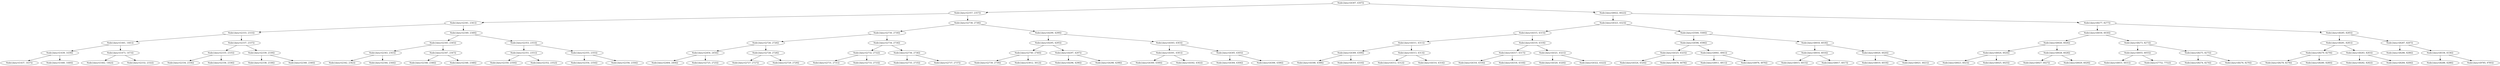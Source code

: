 digraph G{
774893764 [label="Node{data=[4307, 4307]}"]
774893764 -> 2133156760
2133156760 [label="Node{data=[2357, 2357]}"]
2133156760 -> 2123648104
2123648104 [label="Node{data=[2341, 2341]}"]
2123648104 -> 1144217128
1144217128 [label="Node{data=[2333, 2333]}"]
1144217128 -> 357253050
357253050 [label="Node{data=[1441, 1441]}"]
357253050 -> 1101440808
1101440808 [label="Node{data=[1439, 1439]}"]
1101440808 -> 487408760
487408760 [label="Node{data=[1437, 1437]}"]
1101440808 -> 1133612015
1133612015 [label="Node{data=[1440, 1440]}"]
357253050 -> 258722504
258722504 [label="Node{data=[1473, 1473]}"]
258722504 -> 2063639530
2063639530 [label="Node{data=[1442, 1442]}"]
258722504 -> 215549558
215549558 [label="Node{data=[2332, 2332]}"]
1144217128 -> 1129851633
1129851633 [label="Node{data=[2337, 2337]}"]
1129851633 -> 313820632
313820632 [label="Node{data=[2335, 2335]}"]
313820632 -> 1825926039
1825926039 [label="Node{data=[2334, 2334]}"]
313820632 -> 679164621
679164621 [label="Node{data=[2336, 2336]}"]
1129851633 -> 712413841
712413841 [label="Node{data=[2339, 2339]}"]
712413841 -> 475678786
475678786 [label="Node{data=[2338, 2338]}"]
712413841 -> 1528037773
1528037773 [label="Node{data=[2340, 2340]}"]
2123648104 -> 709424496
709424496 [label="Node{data=[2349, 2349]}"]
709424496 -> 875829426
875829426 [label="Node{data=[2345, 2345]}"]
875829426 -> 2053266990
2053266990 [label="Node{data=[2343, 2343]}"]
2053266990 -> 25239686
25239686 [label="Node{data=[2342, 2342]}"]
2053266990 -> 1821353651
1821353651 [label="Node{data=[2344, 2344]}"]
875829426 -> 2028655128
2028655128 [label="Node{data=[2347, 2347]}"]
2028655128 -> 269578245
269578245 [label="Node{data=[2346, 2346]}"]
2028655128 -> 404551569
404551569 [label="Node{data=[2348, 2348]}"]
709424496 -> 163016735
163016735 [label="Node{data=[2353, 2353]}"]
163016735 -> 660805923
660805923 [label="Node{data=[2351, 2351]}"]
660805923 -> 1021953170
1021953170 [label="Node{data=[2350, 2350]}"]
660805923 -> 1136004321
1136004321 [label="Node{data=[2352, 2352]}"]
163016735 -> 1899215616
1899215616 [label="Node{data=[2355, 2355]}"]
1899215616 -> 1311116804
1311116804 [label="Node{data=[2354, 2354]}"]
1899215616 -> 1008311814
1008311814 [label="Node{data=[2356, 2356]}"]
2133156760 -> 1329290336
1329290336 [label="Node{data=[2738, 2738]}"]
1329290336 -> 599524668
599524668 [label="Node{data=[2730, 2730]}"]
599524668 -> 1570011489
1570011489 [label="Node{data=[2726, 2726]}"]
1570011489 -> 755840379
755840379 [label="Node{data=[2454, 2454]}"]
755840379 -> 943764710
943764710 [label="Node{data=[2404, 2404]}"]
755840379 -> 2065093431
2065093431 [label="Node{data=[2725, 2725]}"]
1570011489 -> 95941189
95941189 [label="Node{data=[2728, 2728]}"]
95941189 -> 1096132965
1096132965 [label="Node{data=[2727, 2727]}"]
95941189 -> 2081411629
2081411629 [label="Node{data=[2729, 2729]}"]
599524668 -> 827144688
827144688 [label="Node{data=[2734, 2734]}"]
827144688 -> 189976646
189976646 [label="Node{data=[2732, 2732]}"]
189976646 -> 1730174664
1730174664 [label="Node{data=[2731, 2731]}"]
189976646 -> 1706845883
1706845883 [label="Node{data=[2733, 2733]}"]
827144688 -> 1038500165
1038500165 [label="Node{data=[2736, 2736]}"]
1038500165 -> 539719263
539719263 [label="Node{data=[2735, 2735]}"]
1038500165 -> 1159248524
1159248524 [label="Node{data=[2737, 2737]}"]
1329290336 -> 1134007594
1134007594 [label="Node{data=[4299, 4299]}"]
1134007594 -> 1282672756
1282672756 [label="Node{data=[4295, 4295]}"]
1282672756 -> 932578859
932578859 [label="Node{data=[2740, 2740]}"]
932578859 -> 928646799
928646799 [label="Node{data=[2739, 2739]}"]
932578859 -> 1209789323
1209789323 [label="Node{data=[3012, 3012]}"]
1282672756 -> 608202068
608202068 [label="Node{data=[4297, 4297]}"]
608202068 -> 601915561
601915561 [label="Node{data=[4296, 4296]}"]
608202068 -> 1156154404
1156154404 [label="Node{data=[4298, 4298]}"]
1134007594 -> 1404659841
1404659841 [label="Node{data=[4303, 4303]}"]
1404659841 -> 1949603183
1949603183 [label="Node{data=[4301, 4301]}"]
1949603183 -> 1400288904
1400288904 [label="Node{data=[4300, 4300]}"]
1949603183 -> 1530314854
1530314854 [label="Node{data=[4302, 4302]}"]
1404659841 -> 1137923809
1137923809 [label="Node{data=[4305, 4305]}"]
1137923809 -> 329002009
329002009 [label="Node{data=[4304, 4304]}"]
1137923809 -> 1966606868
1966606868 [label="Node{data=[4306, 4306]}"]
774893764 -> 417386789
417386789 [label="Node{data=[6022, 6022]}"]
417386789 -> 1096673414
1096673414 [label="Node{data=[4323, 4323]}"]
1096673414 -> 869525584
869525584 [label="Node{data=[4315, 4315]}"]
869525584 -> 109984916
109984916 [label="Node{data=[4311, 4311]}"]
109984916 -> 419019929
419019929 [label="Node{data=[4309, 4309]}"]
419019929 -> 919498456
919498456 [label="Node{data=[4308, 4308]}"]
419019929 -> 443777337
443777337 [label="Node{data=[4310, 4310]}"]
109984916 -> 1844339839
1844339839 [label="Node{data=[4313, 4313]}"]
1844339839 -> 950403119
950403119 [label="Node{data=[4312, 4312]}"]
1844339839 -> 2111508813
2111508813 [label="Node{data=[4314, 4314]}"]
869525584 -> 2074557830
2074557830 [label="Node{data=[4319, 4319]}"]
2074557830 -> 1702130449
1702130449 [label="Node{data=[4317, 4317]}"]
1702130449 -> 1843114216
1843114216 [label="Node{data=[4316, 4316]}"]
1702130449 -> 1219462503
1219462503 [label="Node{data=[4318, 4318]}"]
2074557830 -> 170318585
170318585 [label="Node{data=[4321, 4321]}"]
170318585 -> 1284295767
1284295767 [label="Node{data=[4320, 4320]}"]
170318585 -> 2095081950
2095081950 [label="Node{data=[4322, 4322]}"]
1096673414 -> 1221615512
1221615512 [label="Node{data=[5500, 5500]}"]
1221615512 -> 1948099945
1948099945 [label="Node{data=[4596, 4596]}"]
1948099945 -> 1591288265
1591288265 [label="Node{data=[4325, 4325]}"]
1591288265 -> 554175829
554175829 [label="Node{data=[4324, 4324]}"]
1591288265 -> 1802414707
1802414707 [label="Node{data=[4478, 4478]}"]
1948099945 -> 1916890266
1916890266 [label="Node{data=[4941, 4941]}"]
1916890266 -> 1703005298
1703005298 [label="Node{data=[4911, 4911]}"]
1916890266 -> 67245874
67245874 [label="Node{data=[4976, 4976]}"]
1221615512 -> 446765299
446765299 [label="Node{data=[6018, 6018]}"]
446765299 -> 1669173889
1669173889 [label="Node{data=[6016, 6016]}"]
1669173889 -> 141828288
141828288 [label="Node{data=[6015, 6015]}"]
1669173889 -> 484117883
484117883 [label="Node{data=[6017, 6017]}"]
446765299 -> 238024851
238024851 [label="Node{data=[6020, 6020]}"]
238024851 -> 21596749
21596749 [label="Node{data=[6019, 6019]}"]
238024851 -> 672319620
672319620 [label="Node{data=[6021, 6021]}"]
417386789 -> 1827059752
1827059752 [label="Node{data=[8277, 8277]}"]
1827059752 -> 494677575
494677575 [label="Node{data=[6030, 6030]}"]
494677575 -> 1353368647
1353368647 [label="Node{data=[6026, 6026]}"]
1353368647 -> 1858236478
1858236478 [label="Node{data=[6024, 6024]}"]
1858236478 -> 926720566
926720566 [label="Node{data=[6023, 6023]}"]
1858236478 -> 1263447168
1263447168 [label="Node{data=[6025, 6025]}"]
1353368647 -> 1304478034
1304478034 [label="Node{data=[6028, 6028]}"]
1304478034 -> 821959508
821959508 [label="Node{data=[6027, 6027]}"]
1304478034 -> 1652634223
1652634223 [label="Node{data=[6029, 6029]}"]
494677575 -> 1544923155
1544923155 [label="Node{data=[8273, 8273]}"]
1544923155 -> 387201170
387201170 [label="Node{data=[6055, 6055]}"]
387201170 -> 1467004319
1467004319 [label="Node{data=[6031, 6031]}"]
387201170 -> 1015674708
1015674708 [label="Node{data=[7752, 7752]}"]
1544923155 -> 1294833126
1294833126 [label="Node{data=[8275, 8275]}"]
1294833126 -> 2076963961
2076963961 [label="Node{data=[8274, 8274]}"]
1294833126 -> 692419282
692419282 [label="Node{data=[8276, 8276]}"]
1827059752 -> 1510280185
1510280185 [label="Node{data=[8285, 8285]}"]
1510280185 -> 2066102266
2066102266 [label="Node{data=[8281, 8281]}"]
2066102266 -> 1609198811
1609198811 [label="Node{data=[8279, 8279]}"]
1609198811 -> 1576734238
1576734238 [label="Node{data=[8278, 8278]}"]
1609198811 -> 794008731
794008731 [label="Node{data=[8280, 8280]}"]
2066102266 -> 1702950764
1702950764 [label="Node{data=[8283, 8283]}"]
1702950764 -> 1770050483
1770050483 [label="Node{data=[8282, 8282]}"]
1702950764 -> 1821289315
1821289315 [label="Node{data=[8284, 8284]}"]
1510280185 -> 1594508589
1594508589 [label="Node{data=[8287, 8287]}"]
1594508589 -> 1037300279
1037300279 [label="Node{data=[8286, 8286]}"]
1594508589 -> 1386324853
1386324853 [label="Node{data=[8336, 8336]}"]
1386324853 -> 1273876465
1273876465 [label="Node{data=[8288, 8288]}"]
1386324853 -> 1178851468
1178851468 [label="Node{data=[9785, 9785]}"]
}